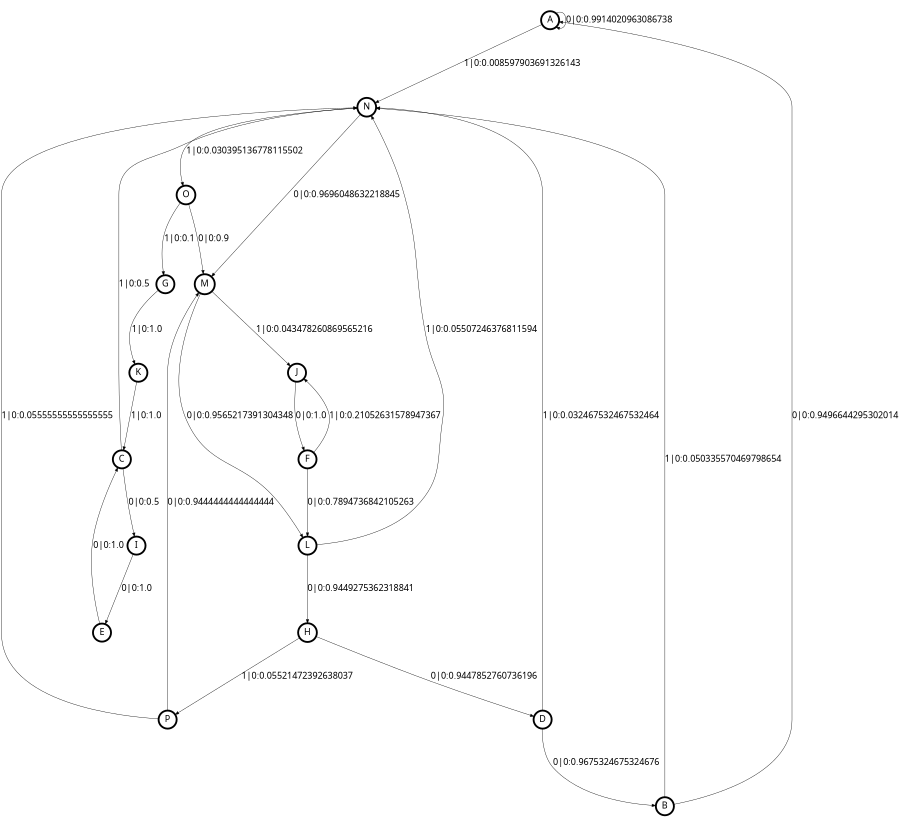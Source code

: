 digraph  {
size = "6,8.5";
ratio = "fill";
node
[shape = circle];
node [fontsize = 24];
node [penwidth = 5];
edge [fontsize = 24];
node [fontname = "CMU Serif Roman"];
graph [fontname = "CMU Serif Roman"];
edge [fontname = "CMU Serif Roman"];
A -> A [label = "0|0:0.9914020963086738\l"];
A -> N [label = "1|0:0.008597903691326143\l"];
B -> A [label = "0|0:0.9496644295302014\l"];
B -> N [label = "1|0:0.050335570469798654\l"];
C -> I [label = "0|0:0.5\l"];
C -> N [label = "1|0:0.5\l"];
D -> B [label = "0|0:0.9675324675324676\l"];
D -> N [label = "1|0:0.032467532467532464\l"];
E -> C [label = "0|0:1.0\l"];
F -> J [label = "1|0:0.21052631578947367\l"];
F -> L [label = "0|0:0.7894736842105263\l"];
G -> K [label = "1|0:1.0\l"];
H -> D [label = "0|0:0.9447852760736196\l"];
H -> P [label = "1|0:0.05521472392638037\l"];
I -> E [label = "0|0:1.0\l"];
J -> F [label = "0|0:1.0\l"];
K -> C [label = "1|0:1.0\l"];
L -> H [label = "0|0:0.9449275362318841\l"];
L -> N [label = "1|0:0.05507246376811594\l"];
M -> J [label = "1|0:0.043478260869565216\l"];
M -> L [label = "0|0:0.9565217391304348\l"];
N -> M [label = "0|0:0.9696048632218845\l"];
N -> O [label = "1|0:0.030395136778115502\l"];
O -> G [label = "1|0:0.1\l"];
O -> M [label = "0|0:0.9\l"];
P -> M [label = "0|0:0.9444444444444444\l"];
P -> N [label = "1|0:0.05555555555555555\l"];
}